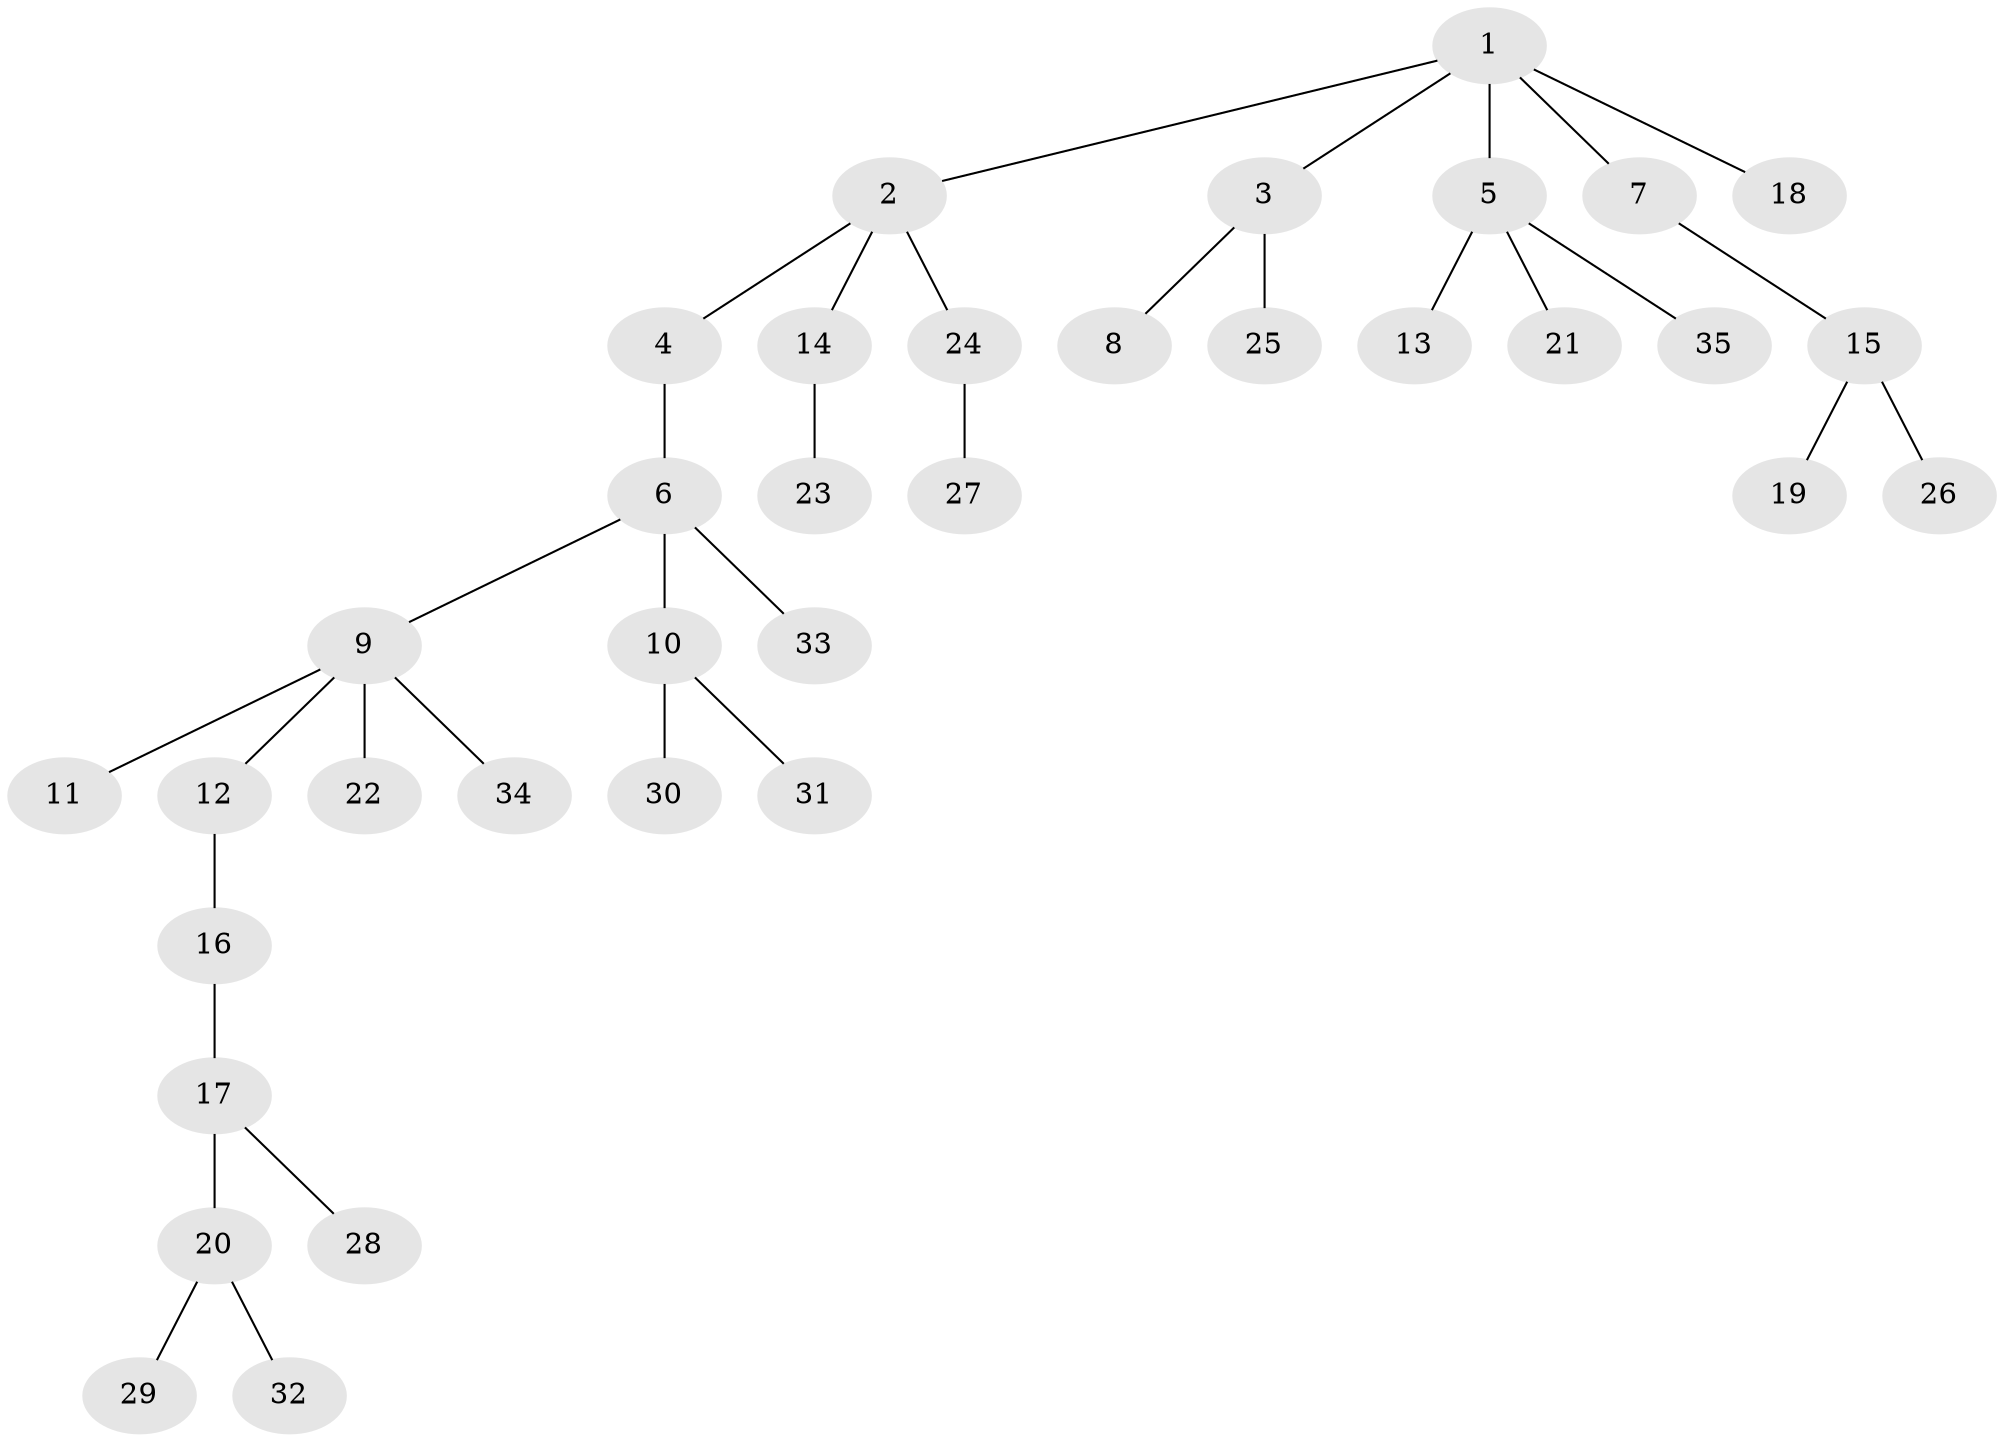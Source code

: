 // original degree distribution, {5: 0.057971014492753624, 4: 0.028985507246376812, 2: 0.42028985507246375, 3: 0.07246376811594203, 1: 0.4057971014492754, 7: 0.014492753623188406}
// Generated by graph-tools (version 1.1) at 2025/36/03/09/25 02:36:40]
// undirected, 35 vertices, 34 edges
graph export_dot {
graph [start="1"]
  node [color=gray90,style=filled];
  1;
  2;
  3;
  4;
  5;
  6;
  7;
  8;
  9;
  10;
  11;
  12;
  13;
  14;
  15;
  16;
  17;
  18;
  19;
  20;
  21;
  22;
  23;
  24;
  25;
  26;
  27;
  28;
  29;
  30;
  31;
  32;
  33;
  34;
  35;
  1 -- 2 [weight=1.0];
  1 -- 3 [weight=1.0];
  1 -- 5 [weight=1.0];
  1 -- 7 [weight=1.0];
  1 -- 18 [weight=1.0];
  2 -- 4 [weight=1.0];
  2 -- 14 [weight=1.0];
  2 -- 24 [weight=1.0];
  3 -- 8 [weight=1.0];
  3 -- 25 [weight=1.0];
  4 -- 6 [weight=1.0];
  5 -- 13 [weight=1.0];
  5 -- 21 [weight=1.0];
  5 -- 35 [weight=1.0];
  6 -- 9 [weight=1.0];
  6 -- 10 [weight=4.0];
  6 -- 33 [weight=1.0];
  7 -- 15 [weight=1.0];
  9 -- 11 [weight=1.0];
  9 -- 12 [weight=1.0];
  9 -- 22 [weight=1.0];
  9 -- 34 [weight=1.0];
  10 -- 30 [weight=1.0];
  10 -- 31 [weight=1.0];
  12 -- 16 [weight=1.0];
  14 -- 23 [weight=1.0];
  15 -- 19 [weight=1.0];
  15 -- 26 [weight=1.0];
  16 -- 17 [weight=1.0];
  17 -- 20 [weight=2.0];
  17 -- 28 [weight=1.0];
  20 -- 29 [weight=1.0];
  20 -- 32 [weight=1.0];
  24 -- 27 [weight=1.0];
}
